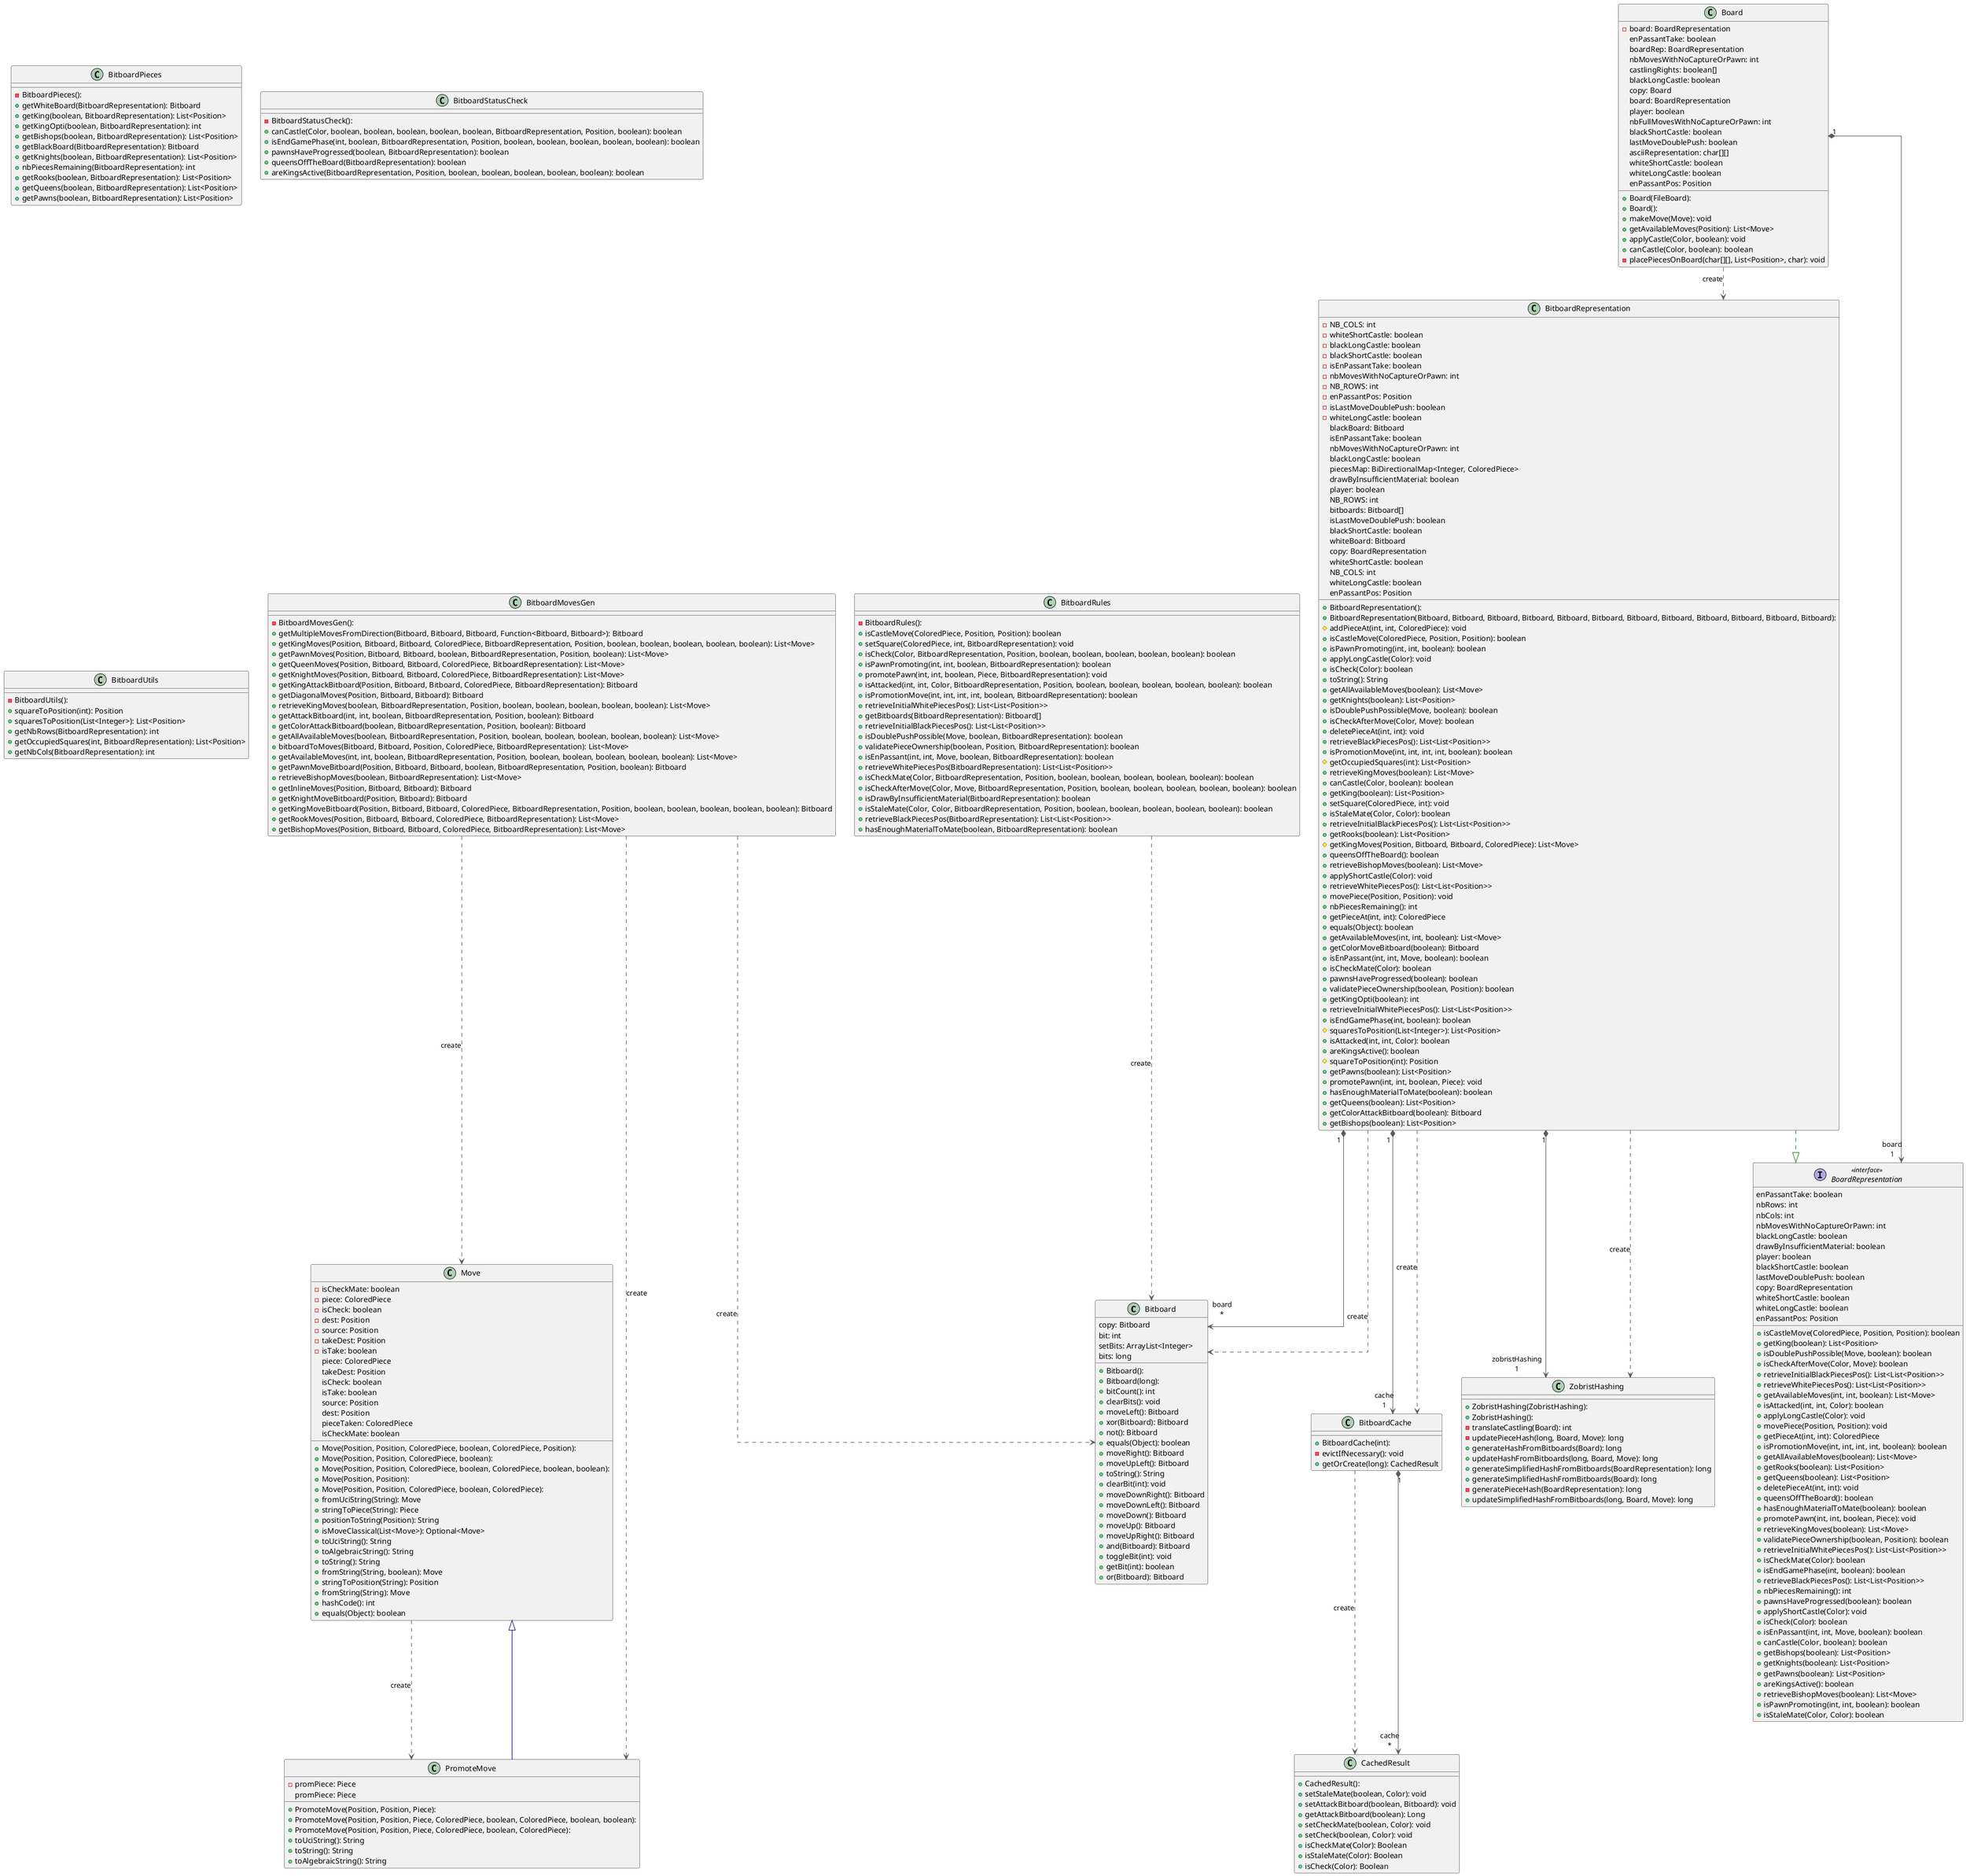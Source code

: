 @startuml

top to bottom direction
skinparam linetype ortho

class Bitboard {
  + Bitboard(): 
  + Bitboard(long): 
  + bitCount(): int
  + clearBits(): void
  + moveLeft(): Bitboard
  + xor(Bitboard): Bitboard
  + not(): Bitboard
  + equals(Object): boolean
  + moveRight(): Bitboard
  + moveUpLeft(): Bitboard
  + toString(): String
  + clearBit(int): void
  + moveDownRight(): Bitboard
  + moveDownLeft(): Bitboard
  + moveDown(): Bitboard
  + moveUp(): Bitboard
  + moveUpRight(): Bitboard
  + and(Bitboard): Bitboard
  + toggleBit(int): void
  + getBit(int): boolean
  + or(Bitboard): Bitboard
   copy: Bitboard
   bit: int
   setBits: ArrayList<Integer>
   bits: long
}
class BitboardCache {
  + BitboardCache(int): 
  - evictIfNecessary(): void
  + getOrCreate(long): CachedResult
}
class BitboardMovesGen {
  - BitboardMovesGen(): 
  + getMultipleMovesFromDirection(Bitboard, Bitboard, Bitboard, Function<Bitboard, Bitboard>): Bitboard
  + getKingMoves(Position, Bitboard, Bitboard, ColoredPiece, BitboardRepresentation, Position, boolean, boolean, boolean, boolean, boolean): List<Move>
  + getPawnMoves(Position, Bitboard, Bitboard, boolean, BitboardRepresentation, Position, boolean): List<Move>
  + getQueenMoves(Position, Bitboard, Bitboard, ColoredPiece, BitboardRepresentation): List<Move>
  + getKnightMoves(Position, Bitboard, Bitboard, ColoredPiece, BitboardRepresentation): List<Move>
  + getKingAttackBitboard(Position, Bitboard, Bitboard, ColoredPiece, BitboardRepresentation): Bitboard
  + getDiagonalMoves(Position, Bitboard, Bitboard): Bitboard
  + retrieveKingMoves(boolean, BitboardRepresentation, Position, boolean, boolean, boolean, boolean, boolean): List<Move>
  + getAttackBitboard(int, int, boolean, BitboardRepresentation, Position, boolean): Bitboard
  + getColorAttackBitboard(boolean, BitboardRepresentation, Position, boolean): Bitboard
  + getAllAvailableMoves(boolean, BitboardRepresentation, Position, boolean, boolean, boolean, boolean, boolean): List<Move>
  + bitboardToMoves(Bitboard, Bitboard, Position, ColoredPiece, BitboardRepresentation): List<Move>
  + getAvailableMoves(int, int, boolean, BitboardRepresentation, Position, boolean, boolean, boolean, boolean, boolean): List<Move>
  + getPawnMoveBitboard(Position, Bitboard, Bitboard, boolean, BitboardRepresentation, Position, boolean): Bitboard
  + retrieveBishopMoves(boolean, BitboardRepresentation): List<Move>
  + getInlineMoves(Position, Bitboard, Bitboard): Bitboard
  + getKnightMoveBitboard(Position, Bitboard): Bitboard
  + getKingMoveBitboard(Position, Bitboard, Bitboard, ColoredPiece, BitboardRepresentation, Position, boolean, boolean, boolean, boolean, boolean): Bitboard
  + getRookMoves(Position, Bitboard, Bitboard, ColoredPiece, BitboardRepresentation): List<Move>
  + getBishopMoves(Position, Bitboard, Bitboard, ColoredPiece, BitboardRepresentation): List<Move>
}
class BitboardPieces {
  - BitboardPieces(): 
  + getWhiteBoard(BitboardRepresentation): Bitboard
  + getKing(boolean, BitboardRepresentation): List<Position>
  + getKingOpti(boolean, BitboardRepresentation): int
  + getBishops(boolean, BitboardRepresentation): List<Position>
  + getBlackBoard(BitboardRepresentation): Bitboard
  + getKnights(boolean, BitboardRepresentation): List<Position>
  + nbPiecesRemaining(BitboardRepresentation): int
  + getRooks(boolean, BitboardRepresentation): List<Position>
  + getQueens(boolean, BitboardRepresentation): List<Position>
  + getPawns(boolean, BitboardRepresentation): List<Position>
}
class BitboardRepresentation {
  + BitboardRepresentation(): 
  + BitboardRepresentation(Bitboard, Bitboard, Bitboard, Bitboard, Bitboard, Bitboard, Bitboard, Bitboard, Bitboard, Bitboard, Bitboard, Bitboard): 
  - NB_COLS: int
  - whiteShortCastle: boolean
  - blackLongCastle: boolean
  - blackShortCastle: boolean
  - isEnPassantTake: boolean
  - nbMovesWithNoCaptureOrPawn: int
  - NB_ROWS: int
  - enPassantPos: Position
  - isLastMoveDoublePush: boolean
  - whiteLongCastle: boolean
  # addPieceAt(int, int, ColoredPiece): void
  + isCastleMove(ColoredPiece, Position, Position): boolean
  + isPawnPromoting(int, int, boolean): boolean
  + applyLongCastle(Color): void
  + isCheck(Color): boolean
  + toString(): String
  + getAllAvailableMoves(boolean): List<Move>
  + getKnights(boolean): List<Position>
  + isDoublePushPossible(Move, boolean): boolean
  + isCheckAfterMove(Color, Move): boolean
  + deletePieceAt(int, int): void
  + retrieveBlackPiecesPos(): List<List<Position>>
  + isPromotionMove(int, int, int, int, boolean): boolean
  # getOccupiedSquares(int): List<Position>
  + retrieveKingMoves(boolean): List<Move>
  + canCastle(Color, boolean): boolean
  + getKing(boolean): List<Position>
  + setSquare(ColoredPiece, int): void
  + isStaleMate(Color, Color): boolean
  + retrieveInitialBlackPiecesPos(): List<List<Position>>
  + getRooks(boolean): List<Position>
  # getKingMoves(Position, Bitboard, Bitboard, ColoredPiece): List<Move>
  + queensOffTheBoard(): boolean
  + retrieveBishopMoves(boolean): List<Move>
  + applyShortCastle(Color): void
  + retrieveWhitePiecesPos(): List<List<Position>>
  + movePiece(Position, Position): void
  + nbPiecesRemaining(): int
  + getPieceAt(int, int): ColoredPiece
  + equals(Object): boolean
  + getAvailableMoves(int, int, boolean): List<Move>
  + getColorMoveBitboard(boolean): Bitboard
  + isEnPassant(int, int, Move, boolean): boolean
  + isCheckMate(Color): boolean
  + pawnsHaveProgressed(boolean): boolean
  + validatePieceOwnership(boolean, Position): boolean
  + getKingOpti(boolean): int
  + retrieveInitialWhitePiecesPos(): List<List<Position>>
  + isEndGamePhase(int, boolean): boolean
  # squaresToPosition(List<Integer>): List<Position>
  + isAttacked(int, int, Color): boolean
  + areKingsActive(): boolean
  # squareToPosition(int): Position
  + getPawns(boolean): List<Position>
  + promotePawn(int, int, boolean, Piece): void
  + hasEnoughMaterialToMate(boolean): boolean
  + getQueens(boolean): List<Position>
  + getColorAttackBitboard(boolean): Bitboard
  + getBishops(boolean): List<Position>
   blackBoard: Bitboard
   isEnPassantTake: boolean
   nbMovesWithNoCaptureOrPawn: int
   blackLongCastle: boolean
   piecesMap: BiDirectionalMap<Integer, ColoredPiece>
   drawByInsufficientMaterial: boolean
   player: boolean
   NB_ROWS: int
   bitboards: Bitboard[]
   isLastMoveDoublePush: boolean
   blackShortCastle: boolean
   whiteBoard: Bitboard
   copy: BoardRepresentation
   whiteShortCastle: boolean
   NB_COLS: int
   whiteLongCastle: boolean
   enPassantPos: Position
}
class BitboardRules {
  - BitboardRules(): 
  + isCastleMove(ColoredPiece, Position, Position): boolean
  + setSquare(ColoredPiece, int, BitboardRepresentation): void
  + isCheck(Color, BitboardRepresentation, Position, boolean, boolean, boolean, boolean, boolean): boolean
  + isPawnPromoting(int, int, boolean, BitboardRepresentation): boolean
  + promotePawn(int, int, boolean, Piece, BitboardRepresentation): void
  + isAttacked(int, int, Color, BitboardRepresentation, Position, boolean, boolean, boolean, boolean, boolean): boolean
  + isPromotionMove(int, int, int, int, boolean, BitboardRepresentation): boolean
  + retrieveInitialWhitePiecesPos(): List<List<Position>>
  + getBitboards(BitboardRepresentation): Bitboard[]
  + retrieveInitialBlackPiecesPos(): List<List<Position>>
  + isDoublePushPossible(Move, boolean, BitboardRepresentation): boolean
  + validatePieceOwnership(boolean, Position, BitboardRepresentation): boolean
  + isEnPassant(int, int, Move, boolean, BitboardRepresentation): boolean
  + retrieveWhitePiecesPos(BitboardRepresentation): List<List<Position>>
  + isCheckMate(Color, BitboardRepresentation, Position, boolean, boolean, boolean, boolean, boolean): boolean
  + isCheckAfterMove(Color, Move, BitboardRepresentation, Position, boolean, boolean, boolean, boolean, boolean): boolean
  + isDrawByInsufficientMaterial(BitboardRepresentation): boolean
  + isStaleMate(Color, Color, BitboardRepresentation, Position, boolean, boolean, boolean, boolean, boolean): boolean
  + retrieveBlackPiecesPos(BitboardRepresentation): List<List<Position>>
  + hasEnoughMaterialToMate(boolean, BitboardRepresentation): boolean
}
class BitboardStatusCheck {
  - BitboardStatusCheck(): 
  + canCastle(Color, boolean, boolean, boolean, boolean, boolean, BitboardRepresentation, Position, boolean): boolean
  + isEndGamePhase(int, boolean, BitboardRepresentation, Position, boolean, boolean, boolean, boolean, boolean): boolean
  + pawnsHaveProgressed(boolean, BitboardRepresentation): boolean
  + queensOffTheBoard(BitboardRepresentation): boolean
  + areKingsActive(BitboardRepresentation, Position, boolean, boolean, boolean, boolean, boolean): boolean
}
class BitboardUtils {
  - BitboardUtils(): 
  + squareToPosition(int): Position
  + squaresToPosition(List<Integer>): List<Position>
  + getNbRows(BitboardRepresentation): int
  + getOccupiedSquares(int, BitboardRepresentation): List<Position>
  + getNbCols(BitboardRepresentation): int
}
class Board {
  + Board(FileBoard): 
  + Board(): 
  - board: BoardRepresentation
  + makeMove(Move): void
  + getAvailableMoves(Position): List<Move>
  + applyCastle(Color, boolean): void
  + canCastle(Color, boolean): boolean
  - placePiecesOnBoard(char[][], List<Position>, char): void
   enPassantTake: boolean
   boardRep: BoardRepresentation
   nbMovesWithNoCaptureOrPawn: int
   castlingRights: boolean[]
   blackLongCastle: boolean
   copy: Board
   board: BoardRepresentation
   player: boolean
   nbFullMovesWithNoCaptureOrPawn: int
   blackShortCastle: boolean
   lastMoveDoublePush: boolean
   asciiRepresentation: char[][]
   whiteShortCastle: boolean
   whiteLongCastle: boolean
   enPassantPos: Position
}
interface BoardRepresentation << interface >> {
  + isCastleMove(ColoredPiece, Position, Position): boolean
  + getKing(boolean): List<Position>
  + isDoublePushPossible(Move, boolean): boolean
  + isCheckAfterMove(Color, Move): boolean
  + retrieveInitialBlackPiecesPos(): List<List<Position>>
  + retrieveWhitePiecesPos(): List<List<Position>>
  + getAvailableMoves(int, int, boolean): List<Move>
  + isAttacked(int, int, Color): boolean
  + applyLongCastle(Color): void
  + movePiece(Position, Position): void
  + getPieceAt(int, int): ColoredPiece
  + isPromotionMove(int, int, int, int, boolean): boolean
  + getAllAvailableMoves(boolean): List<Move>
  + getRooks(boolean): List<Position>
  + getQueens(boolean): List<Position>
  + deletePieceAt(int, int): void
  + queensOffTheBoard(): boolean
  + hasEnoughMaterialToMate(boolean): boolean
  + promotePawn(int, int, boolean, Piece): void
  + retrieveKingMoves(boolean): List<Move>
  + validatePieceOwnership(boolean, Position): boolean
  + retrieveInitialWhitePiecesPos(): List<List<Position>>
  + isCheckMate(Color): boolean
  + isEndGamePhase(int, boolean): boolean
  + retrieveBlackPiecesPos(): List<List<Position>>
  + nbPiecesRemaining(): int
  + pawnsHaveProgressed(boolean): boolean
  + applyShortCastle(Color): void
  + isCheck(Color): boolean
  + isEnPassant(int, int, Move, boolean): boolean
  + canCastle(Color, boolean): boolean
  + getBishops(boolean): List<Position>
  + getKnights(boolean): List<Position>
  + getPawns(boolean): List<Position>
  + areKingsActive(): boolean
  + retrieveBishopMoves(boolean): List<Move>
  + isPawnPromoting(int, int, boolean): boolean
  + isStaleMate(Color, Color): boolean
   enPassantTake: boolean
   nbRows: int
   nbCols: int
   nbMovesWithNoCaptureOrPawn: int
   blackLongCastle: boolean
   drawByInsufficientMaterial: boolean
   player: boolean
   blackShortCastle: boolean
   lastMoveDoublePush: boolean
   copy: BoardRepresentation
   whiteShortCastle: boolean
   whiteLongCastle: boolean
   enPassantPos: Position
}
class CachedResult {
  + CachedResult(): 
  + setStaleMate(boolean, Color): void
  + setAttackBitboard(boolean, Bitboard): void
  + getAttackBitboard(boolean): Long
  + setCheckMate(boolean, Color): void
  + setCheck(boolean, Color): void
  + isCheckMate(Color): Boolean
  + isStaleMate(Color): Boolean
  + isCheck(Color): Boolean
}
class Move {
  + Move(Position, Position, ColoredPiece, boolean, ColoredPiece, Position): 
  + Move(Position, Position, ColoredPiece, boolean): 
  + Move(Position, Position, ColoredPiece, boolean, ColoredPiece, boolean, boolean): 
  + Move(Position, Position): 
  + Move(Position, Position, ColoredPiece, boolean, ColoredPiece): 
  - isCheckMate: boolean
  - piece: ColoredPiece
  - isCheck: boolean
  - dest: Position
  - source: Position
  - takeDest: Position
  - isTake: boolean
  + fromUciString(String): Move
  + stringToPiece(String): Piece
  + positionToString(Position): String
  + isMoveClassical(List<Move>): Optional<Move>
  + toUciString(): String
  + toAlgebraicString(): String
  + toString(): String
  + fromString(String, boolean): Move
  + stringToPosition(String): Position
  + fromString(String): Move
  + hashCode(): int
  + equals(Object): boolean
   piece: ColoredPiece
   takeDest: Position
   isCheck: boolean
   isTake: boolean
   source: Position
   dest: Position
   pieceTaken: ColoredPiece
   isCheckMate: boolean
}
class PromoteMove {
  + PromoteMove(Position, Position, Piece): 
  + PromoteMove(Position, Position, Piece, ColoredPiece, boolean, ColoredPiece, boolean, boolean): 
  + PromoteMove(Position, Position, Piece, ColoredPiece, boolean, ColoredPiece): 
  - promPiece: Piece
  + toUciString(): String
  + toString(): String
  + toAlgebraicString(): String
   promPiece: Piece
}
class ZobristHashing {
  + ZobristHashing(ZobristHashing): 
  + ZobristHashing(): 
  - translateCastling(Board): int
  - updatePieceHash(long, Board, Move): long
  + generateHashFromBitboards(Board): long
  + updateHashFromBitboards(long, Board, Move): long
  + generateSimplifiedHashFromBitboards(BoardRepresentation): long
  + generateSimplifiedHashFromBitboards(Board): long
  - generatePieceHash(BoardRepresentation): long
  + updateSimplifiedHashFromBitboards(long, Board, Move): long
}

BitboardCache           -[#595959,dashed]->  CachedResult           : "«create»"
BitboardCache          "1" *-[#595959,plain]-> "cache\n*" CachedResult           
BitboardMovesGen        -[#595959,dashed]->  Bitboard               : "«create»"
BitboardMovesGen        -[#595959,dashed]->  Move                   : "«create»"
BitboardMovesGen        -[#595959,dashed]->  PromoteMove            : "«create»"
BitboardRepresentation "1" *-[#595959,plain]-> "board\n*" Bitboard               
BitboardRepresentation  -[#595959,dashed]->  Bitboard               : "«create»"
BitboardRepresentation "1" *-[#595959,plain]-> "cache\n1" BitboardCache          
BitboardRepresentation  -[#595959,dashed]->  BitboardCache          : "«create»"
BitboardRepresentation  -[#008200,dashed]-^  BoardRepresentation    
BitboardRepresentation "1" *-[#595959,plain]-> "zobristHashing\n1" ZobristHashing         
BitboardRepresentation  -[#595959,dashed]->  ZobristHashing         : "«create»"
BitboardRules           -[#595959,dashed]->  Bitboard               : "«create»"
Board                   -[#595959,dashed]->  BitboardRepresentation : "«create»"
Board                  "1" *-[#595959,plain]-> "board\n1" BoardRepresentation    
Move                    -[#595959,dashed]->  PromoteMove            : "«create»"
PromoteMove             -[#000082,plain]-^  Move                   
@enduml
